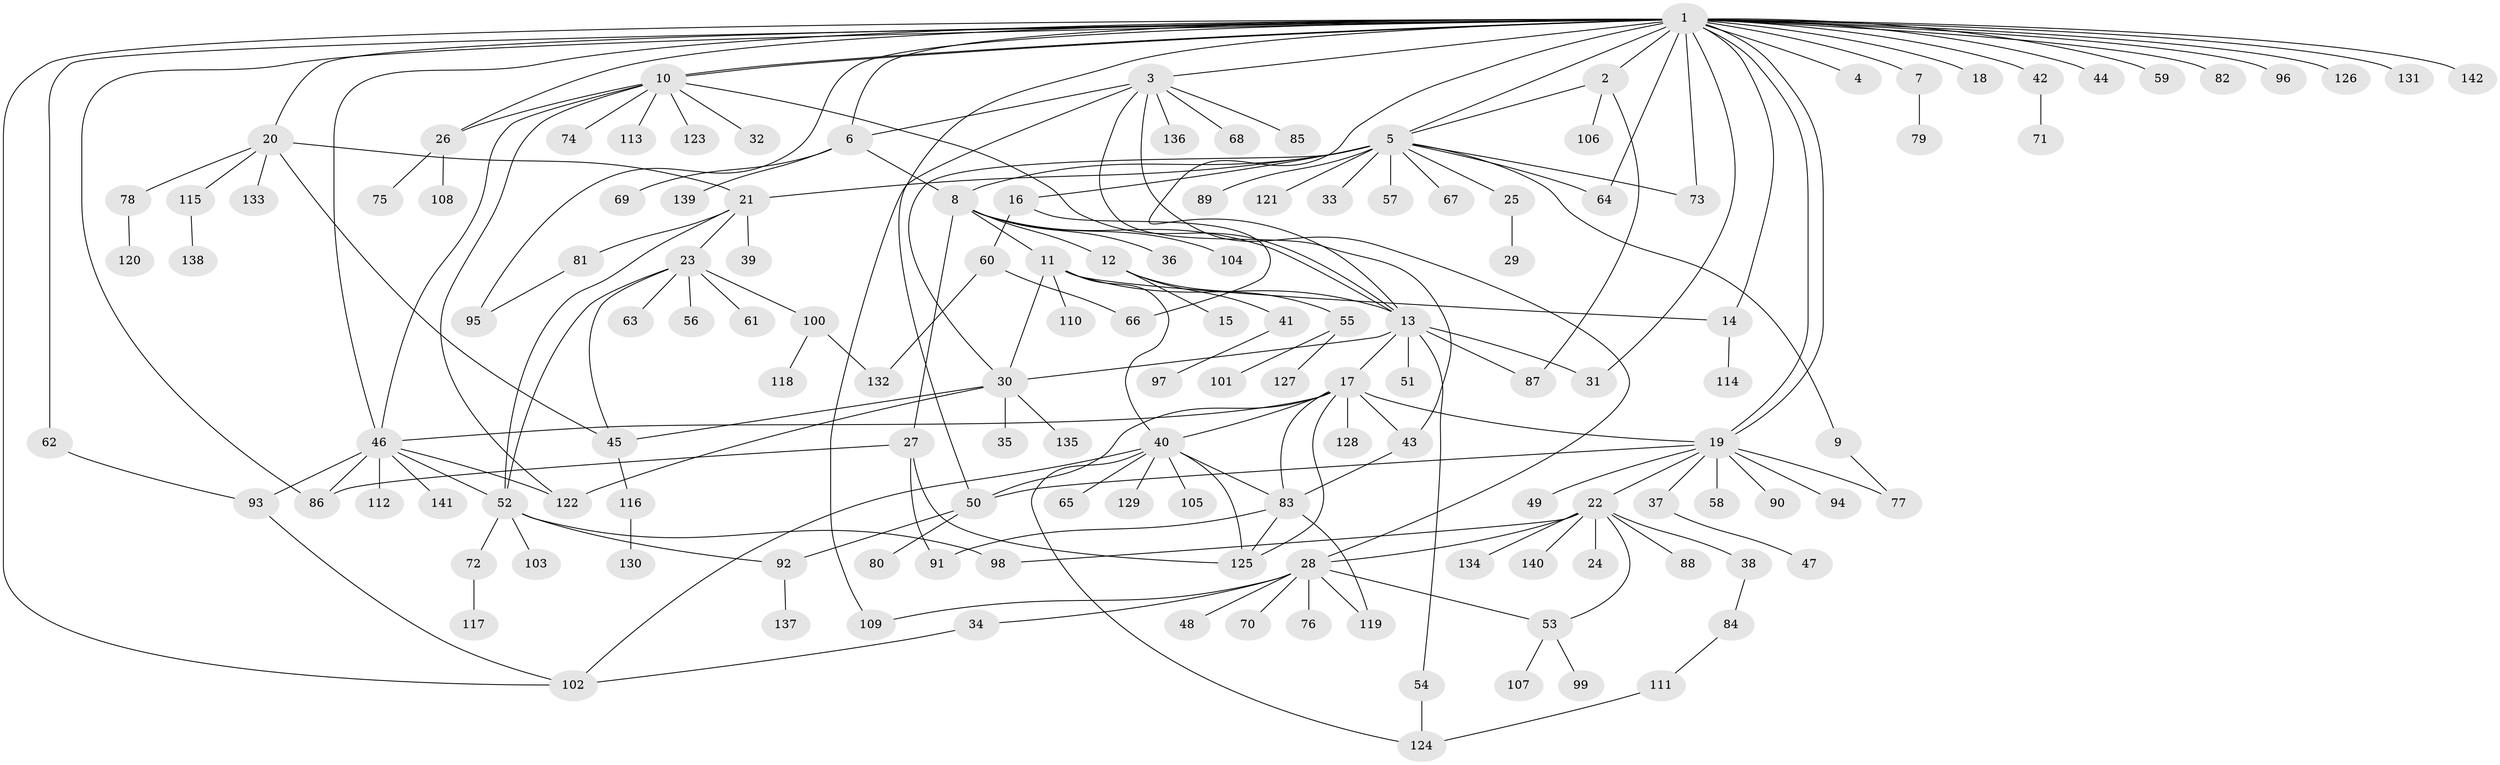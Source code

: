 // Generated by graph-tools (version 1.1) at 2025/35/03/09/25 02:35:27]
// undirected, 142 vertices, 195 edges
graph export_dot {
graph [start="1"]
  node [color=gray90,style=filled];
  1;
  2;
  3;
  4;
  5;
  6;
  7;
  8;
  9;
  10;
  11;
  12;
  13;
  14;
  15;
  16;
  17;
  18;
  19;
  20;
  21;
  22;
  23;
  24;
  25;
  26;
  27;
  28;
  29;
  30;
  31;
  32;
  33;
  34;
  35;
  36;
  37;
  38;
  39;
  40;
  41;
  42;
  43;
  44;
  45;
  46;
  47;
  48;
  49;
  50;
  51;
  52;
  53;
  54;
  55;
  56;
  57;
  58;
  59;
  60;
  61;
  62;
  63;
  64;
  65;
  66;
  67;
  68;
  69;
  70;
  71;
  72;
  73;
  74;
  75;
  76;
  77;
  78;
  79;
  80;
  81;
  82;
  83;
  84;
  85;
  86;
  87;
  88;
  89;
  90;
  91;
  92;
  93;
  94;
  95;
  96;
  97;
  98;
  99;
  100;
  101;
  102;
  103;
  104;
  105;
  106;
  107;
  108;
  109;
  110;
  111;
  112;
  113;
  114;
  115;
  116;
  117;
  118;
  119;
  120;
  121;
  122;
  123;
  124;
  125;
  126;
  127;
  128;
  129;
  130;
  131;
  132;
  133;
  134;
  135;
  136;
  137;
  138;
  139;
  140;
  141;
  142;
  1 -- 2;
  1 -- 3;
  1 -- 4;
  1 -- 5;
  1 -- 6;
  1 -- 7;
  1 -- 10;
  1 -- 10;
  1 -- 13;
  1 -- 14;
  1 -- 18;
  1 -- 19;
  1 -- 19;
  1 -- 20;
  1 -- 26;
  1 -- 31;
  1 -- 42;
  1 -- 44;
  1 -- 46;
  1 -- 50;
  1 -- 59;
  1 -- 62;
  1 -- 64;
  1 -- 73;
  1 -- 82;
  1 -- 86;
  1 -- 95;
  1 -- 96;
  1 -- 102;
  1 -- 126;
  1 -- 131;
  1 -- 142;
  2 -- 5;
  2 -- 87;
  2 -- 106;
  3 -- 6;
  3 -- 28;
  3 -- 43;
  3 -- 68;
  3 -- 85;
  3 -- 109;
  3 -- 136;
  5 -- 8;
  5 -- 9;
  5 -- 16;
  5 -- 21;
  5 -- 25;
  5 -- 30;
  5 -- 33;
  5 -- 57;
  5 -- 64;
  5 -- 67;
  5 -- 73;
  5 -- 89;
  5 -- 121;
  6 -- 8;
  6 -- 69;
  6 -- 139;
  7 -- 79;
  8 -- 11;
  8 -- 12;
  8 -- 13;
  8 -- 27;
  8 -- 36;
  8 -- 104;
  9 -- 77;
  10 -- 13;
  10 -- 26;
  10 -- 32;
  10 -- 46;
  10 -- 74;
  10 -- 113;
  10 -- 122;
  10 -- 123;
  11 -- 13;
  11 -- 14;
  11 -- 30;
  11 -- 40;
  11 -- 110;
  12 -- 15;
  12 -- 41;
  12 -- 55;
  13 -- 17;
  13 -- 30;
  13 -- 31;
  13 -- 51;
  13 -- 54;
  13 -- 87;
  14 -- 114;
  16 -- 60;
  16 -- 66;
  17 -- 19;
  17 -- 40;
  17 -- 43;
  17 -- 46;
  17 -- 50;
  17 -- 83;
  17 -- 125;
  17 -- 128;
  19 -- 22;
  19 -- 37;
  19 -- 49;
  19 -- 50;
  19 -- 58;
  19 -- 77;
  19 -- 90;
  19 -- 94;
  20 -- 21;
  20 -- 45;
  20 -- 78;
  20 -- 115;
  20 -- 133;
  21 -- 23;
  21 -- 39;
  21 -- 52;
  21 -- 81;
  22 -- 24;
  22 -- 28;
  22 -- 38;
  22 -- 53;
  22 -- 88;
  22 -- 98;
  22 -- 134;
  22 -- 140;
  23 -- 45;
  23 -- 52;
  23 -- 56;
  23 -- 61;
  23 -- 63;
  23 -- 100;
  25 -- 29;
  26 -- 75;
  26 -- 108;
  27 -- 86;
  27 -- 91;
  27 -- 125;
  28 -- 34;
  28 -- 48;
  28 -- 53;
  28 -- 70;
  28 -- 76;
  28 -- 109;
  28 -- 119;
  30 -- 35;
  30 -- 45;
  30 -- 122;
  30 -- 135;
  34 -- 102;
  37 -- 47;
  38 -- 84;
  40 -- 65;
  40 -- 83;
  40 -- 102;
  40 -- 105;
  40 -- 124;
  40 -- 125;
  40 -- 129;
  41 -- 97;
  42 -- 71;
  43 -- 83;
  45 -- 116;
  46 -- 52;
  46 -- 86;
  46 -- 93;
  46 -- 112;
  46 -- 122;
  46 -- 141;
  50 -- 80;
  50 -- 92;
  52 -- 72;
  52 -- 92;
  52 -- 98;
  52 -- 103;
  53 -- 99;
  53 -- 107;
  54 -- 124;
  55 -- 101;
  55 -- 127;
  60 -- 66;
  60 -- 132;
  62 -- 93;
  72 -- 117;
  78 -- 120;
  81 -- 95;
  83 -- 91;
  83 -- 119;
  83 -- 125;
  84 -- 111;
  92 -- 137;
  93 -- 102;
  100 -- 118;
  100 -- 132;
  111 -- 124;
  115 -- 138;
  116 -- 130;
}
